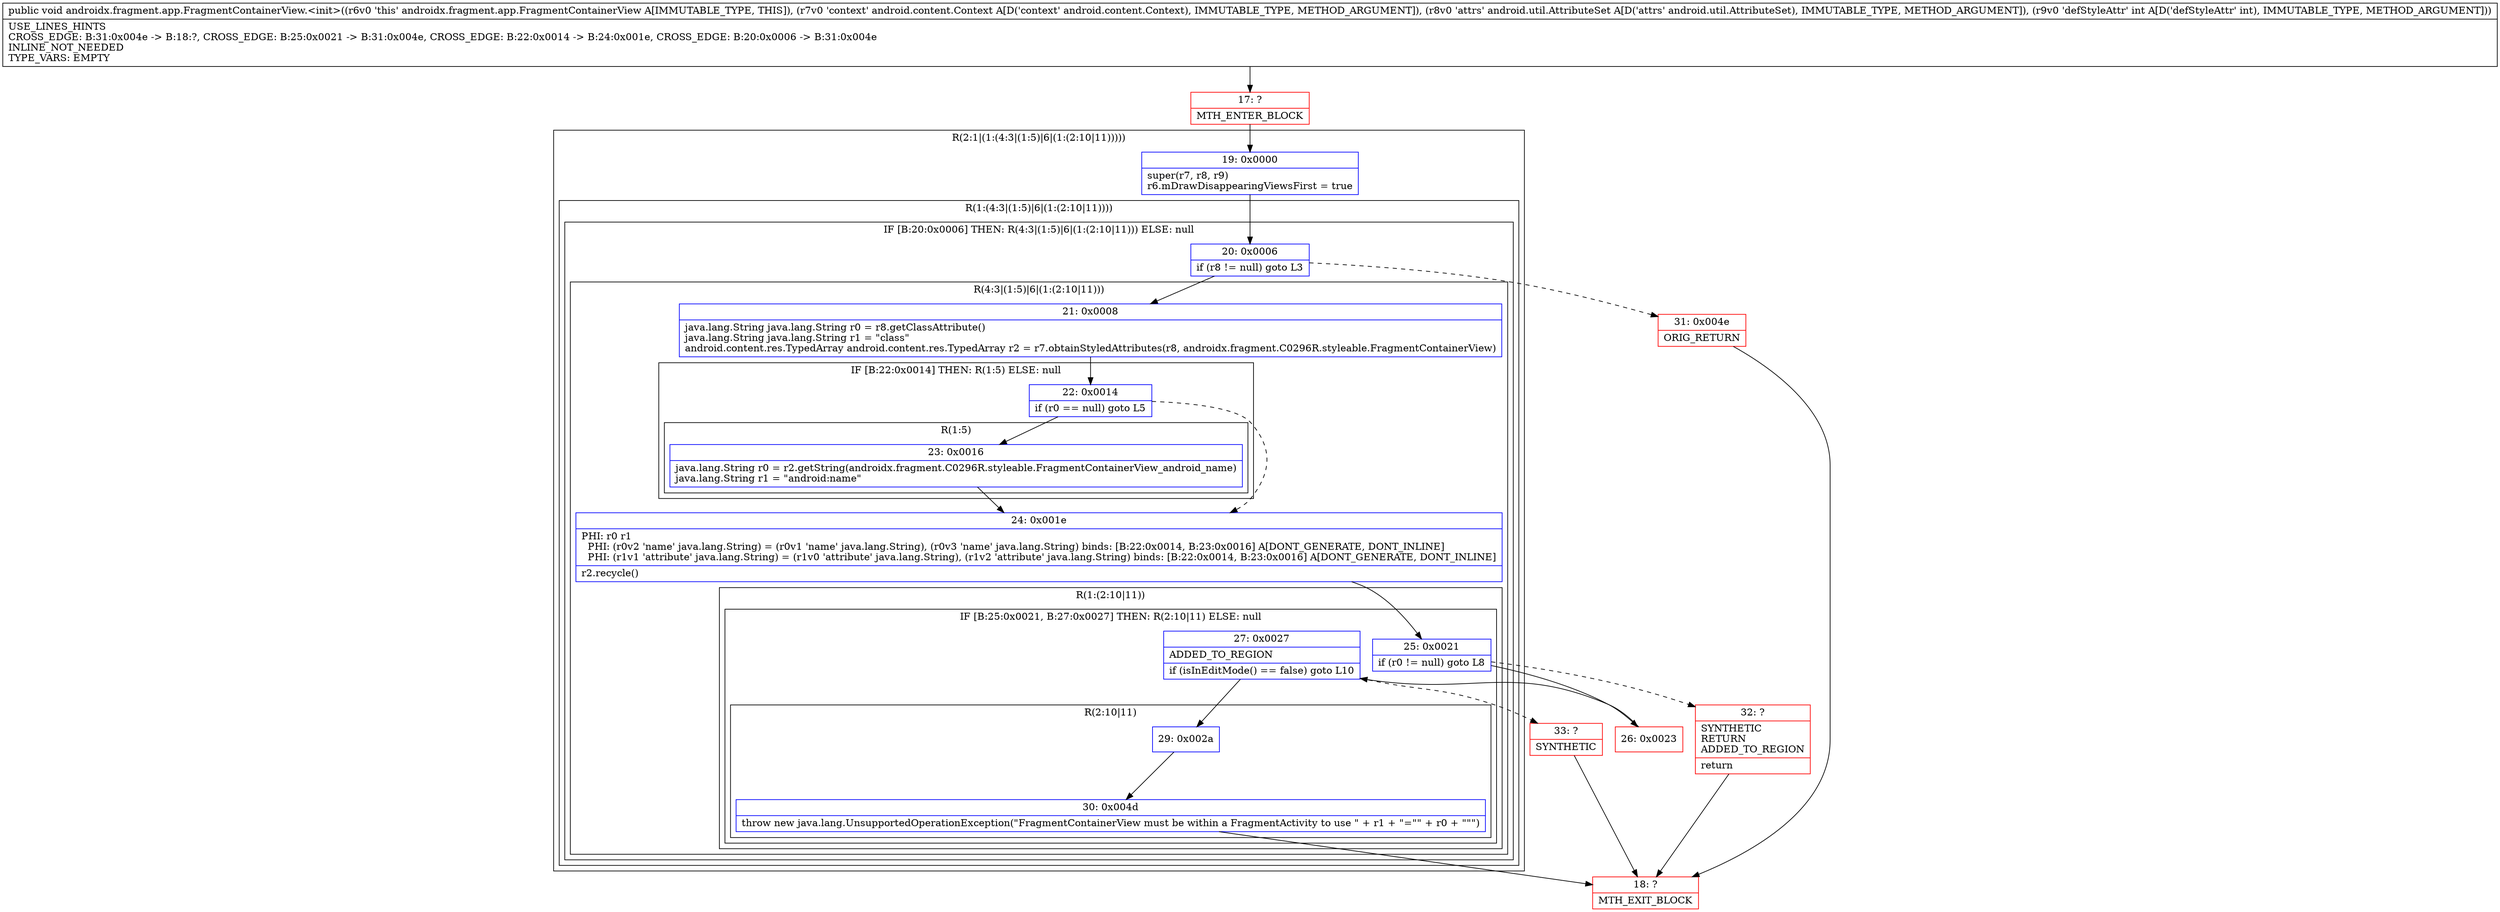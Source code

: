 digraph "CFG forandroidx.fragment.app.FragmentContainerView.\<init\>(Landroid\/content\/Context;Landroid\/util\/AttributeSet;I)V" {
subgraph cluster_Region_1956820597 {
label = "R(2:1|(1:(4:3|(1:5)|6|(1:(2:10|11)))))";
node [shape=record,color=blue];
Node_19 [shape=record,label="{19\:\ 0x0000|super(r7, r8, r9)\lr6.mDrawDisappearingViewsFirst = true\l}"];
subgraph cluster_Region_665600880 {
label = "R(1:(4:3|(1:5)|6|(1:(2:10|11))))";
node [shape=record,color=blue];
subgraph cluster_IfRegion_649530404 {
label = "IF [B:20:0x0006] THEN: R(4:3|(1:5)|6|(1:(2:10|11))) ELSE: null";
node [shape=record,color=blue];
Node_20 [shape=record,label="{20\:\ 0x0006|if (r8 != null) goto L3\l}"];
subgraph cluster_Region_591689551 {
label = "R(4:3|(1:5)|6|(1:(2:10|11)))";
node [shape=record,color=blue];
Node_21 [shape=record,label="{21\:\ 0x0008|java.lang.String java.lang.String r0 = r8.getClassAttribute()\ljava.lang.String java.lang.String r1 = \"class\"\landroid.content.res.TypedArray android.content.res.TypedArray r2 = r7.obtainStyledAttributes(r8, androidx.fragment.C0296R.styleable.FragmentContainerView)\l}"];
subgraph cluster_IfRegion_1825483583 {
label = "IF [B:22:0x0014] THEN: R(1:5) ELSE: null";
node [shape=record,color=blue];
Node_22 [shape=record,label="{22\:\ 0x0014|if (r0 == null) goto L5\l}"];
subgraph cluster_Region_44878286 {
label = "R(1:5)";
node [shape=record,color=blue];
Node_23 [shape=record,label="{23\:\ 0x0016|java.lang.String r0 = r2.getString(androidx.fragment.C0296R.styleable.FragmentContainerView_android_name)\ljava.lang.String r1 = \"android:name\"\l}"];
}
}
Node_24 [shape=record,label="{24\:\ 0x001e|PHI: r0 r1 \l  PHI: (r0v2 'name' java.lang.String) = (r0v1 'name' java.lang.String), (r0v3 'name' java.lang.String) binds: [B:22:0x0014, B:23:0x0016] A[DONT_GENERATE, DONT_INLINE]\l  PHI: (r1v1 'attribute' java.lang.String) = (r1v0 'attribute' java.lang.String), (r1v2 'attribute' java.lang.String) binds: [B:22:0x0014, B:23:0x0016] A[DONT_GENERATE, DONT_INLINE]\l|r2.recycle()\l}"];
subgraph cluster_Region_1431588419 {
label = "R(1:(2:10|11))";
node [shape=record,color=blue];
subgraph cluster_IfRegion_56270619 {
label = "IF [B:25:0x0021, B:27:0x0027] THEN: R(2:10|11) ELSE: null";
node [shape=record,color=blue];
Node_25 [shape=record,label="{25\:\ 0x0021|if (r0 != null) goto L8\l}"];
Node_27 [shape=record,label="{27\:\ 0x0027|ADDED_TO_REGION\l|if (isInEditMode() == false) goto L10\l}"];
subgraph cluster_Region_61107760 {
label = "R(2:10|11)";
node [shape=record,color=blue];
Node_29 [shape=record,label="{29\:\ 0x002a}"];
Node_30 [shape=record,label="{30\:\ 0x004d|throw new java.lang.UnsupportedOperationException(\"FragmentContainerView must be within a FragmentActivity to use \" + r1 + \"=\"\" + r0 + \"\"\")\l}"];
}
}
}
}
}
}
}
Node_17 [shape=record,color=red,label="{17\:\ ?|MTH_ENTER_BLOCK\l}"];
Node_26 [shape=record,color=red,label="{26\:\ 0x0023}"];
Node_18 [shape=record,color=red,label="{18\:\ ?|MTH_EXIT_BLOCK\l}"];
Node_33 [shape=record,color=red,label="{33\:\ ?|SYNTHETIC\l}"];
Node_32 [shape=record,color=red,label="{32\:\ ?|SYNTHETIC\lRETURN\lADDED_TO_REGION\l|return\l}"];
Node_31 [shape=record,color=red,label="{31\:\ 0x004e|ORIG_RETURN\l}"];
MethodNode[shape=record,label="{public void androidx.fragment.app.FragmentContainerView.\<init\>((r6v0 'this' androidx.fragment.app.FragmentContainerView A[IMMUTABLE_TYPE, THIS]), (r7v0 'context' android.content.Context A[D('context' android.content.Context), IMMUTABLE_TYPE, METHOD_ARGUMENT]), (r8v0 'attrs' android.util.AttributeSet A[D('attrs' android.util.AttributeSet), IMMUTABLE_TYPE, METHOD_ARGUMENT]), (r9v0 'defStyleAttr' int A[D('defStyleAttr' int), IMMUTABLE_TYPE, METHOD_ARGUMENT]))  | USE_LINES_HINTS\lCROSS_EDGE: B:31:0x004e \-\> B:18:?, CROSS_EDGE: B:25:0x0021 \-\> B:31:0x004e, CROSS_EDGE: B:22:0x0014 \-\> B:24:0x001e, CROSS_EDGE: B:20:0x0006 \-\> B:31:0x004e\lINLINE_NOT_NEEDED\lTYPE_VARS: EMPTY\l}"];
MethodNode -> Node_17;Node_19 -> Node_20;
Node_20 -> Node_21;
Node_20 -> Node_31[style=dashed];
Node_21 -> Node_22;
Node_22 -> Node_23;
Node_22 -> Node_24[style=dashed];
Node_23 -> Node_24;
Node_24 -> Node_25;
Node_25 -> Node_26;
Node_25 -> Node_32[style=dashed];
Node_27 -> Node_29;
Node_27 -> Node_33[style=dashed];
Node_29 -> Node_30;
Node_30 -> Node_18;
Node_17 -> Node_19;
Node_26 -> Node_27;
Node_33 -> Node_18;
Node_32 -> Node_18;
Node_31 -> Node_18;
}

